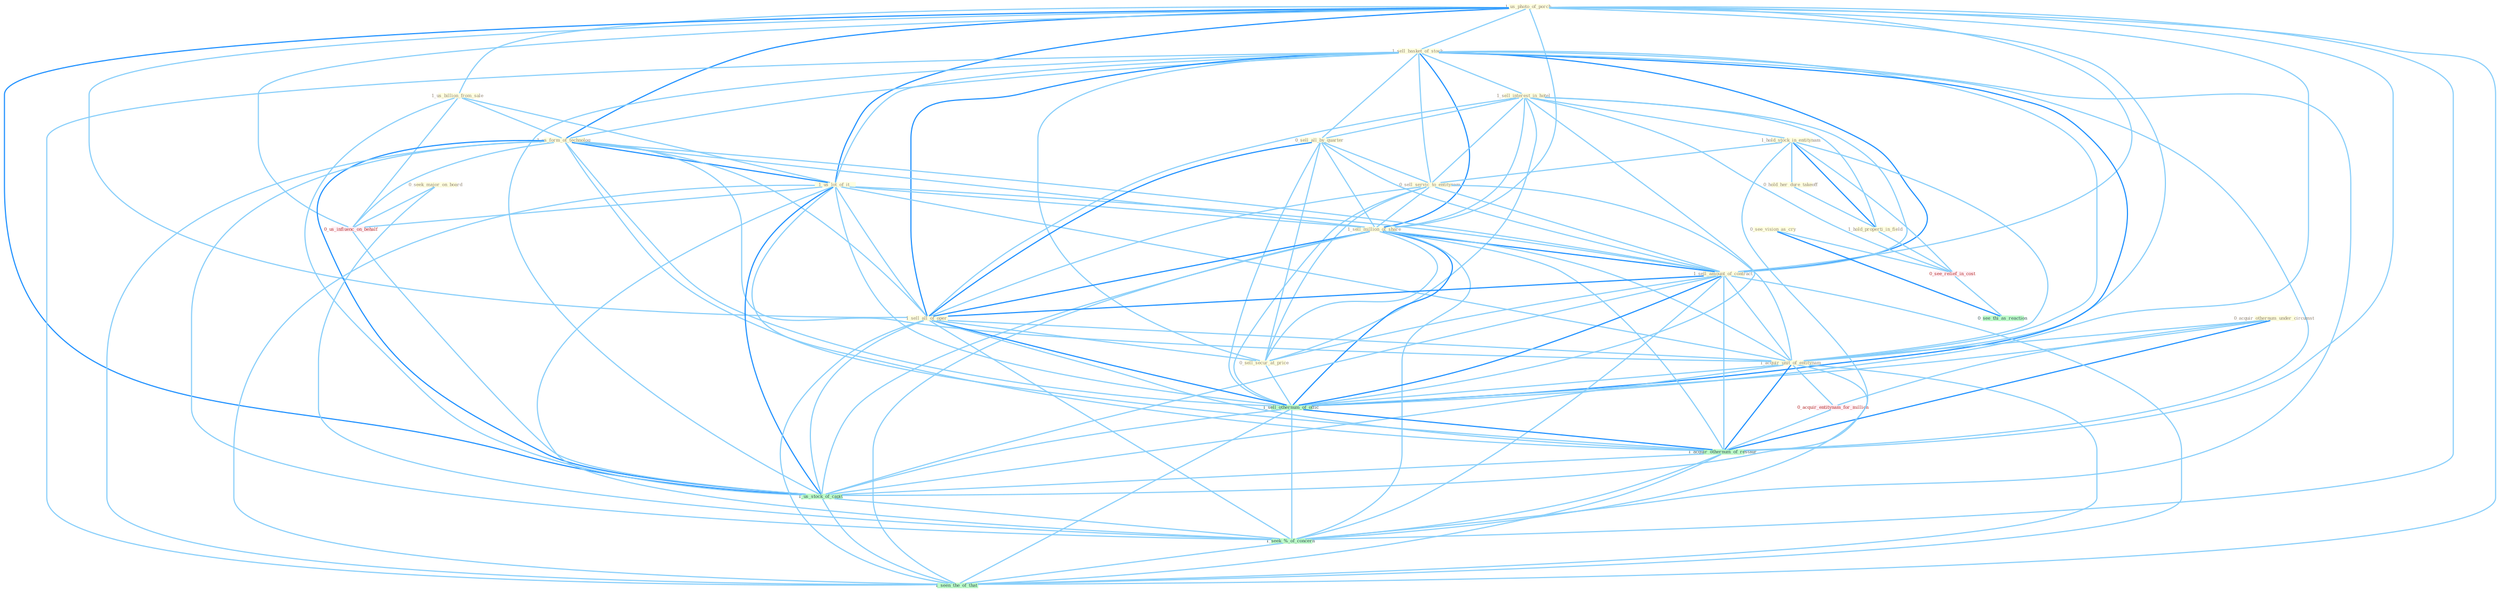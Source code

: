 Graph G{ 
    node
    [shape=polygon,style=filled,width=.5,height=.06,color="#BDFCC9",fixedsize=true,fontsize=4,
    fontcolor="#2f4f4f"];
    {node
    [color="#ffffe0", fontcolor="#8b7d6b"] "1_us_photo_of_porch " "1_sell_basket_of_stock " "1_sell_interest_in_hotel " "1_us_billion_from_sale " "1_us_form_of_technolog " "1_hold_stock_in_entitynam " "1_us_lot_of_it " "0_see_vision_as_cry " "0_hold_her_dure_takeoff " "0_acquir_othernum_under_circumst " "0_sell_all_by_quarter " "1_hold_properti_in_field " "0_sell_servic_to_entitynam " "1_sell_million_of_share " "1_sell_amount_of_contract " "1_sell_all_of_oper " "0_sell_secur_at_price " "1_acquir_unit_of_entitynam " "0_seek_major_on_board "}
{node [color="#fff0f5", fontcolor="#b22222"] "0_acquir_entitynam_for_million " "0_us_influenc_on_behalf " "0_see_relief_in_cost "}
edge [color="#B0E2FF"];

	"1_us_photo_of_porch " -- "1_sell_basket_of_stock " [w="1", color="#87cefa" ];
	"1_us_photo_of_porch " -- "1_us_billion_from_sale " [w="1", color="#87cefa" ];
	"1_us_photo_of_porch " -- "1_us_form_of_technolog " [w="2", color="#1e90ff" , len=0.8];
	"1_us_photo_of_porch " -- "1_us_lot_of_it " [w="2", color="#1e90ff" , len=0.8];
	"1_us_photo_of_porch " -- "1_sell_million_of_share " [w="1", color="#87cefa" ];
	"1_us_photo_of_porch " -- "1_sell_amount_of_contract " [w="1", color="#87cefa" ];
	"1_us_photo_of_porch " -- "1_sell_all_of_oper " [w="1", color="#87cefa" ];
	"1_us_photo_of_porch " -- "1_acquir_unit_of_entitynam " [w="1", color="#87cefa" ];
	"1_us_photo_of_porch " -- "1_sell_othernum_of_offic " [w="1", color="#87cefa" ];
	"1_us_photo_of_porch " -- "0_us_influenc_on_behalf " [w="1", color="#87cefa" ];
	"1_us_photo_of_porch " -- "1_acquir_othernum_of_restaur " [w="1", color="#87cefa" ];
	"1_us_photo_of_porch " -- "1_us_stock_of_capit " [w="2", color="#1e90ff" , len=0.8];
	"1_us_photo_of_porch " -- "1_seek_%_of_concern " [w="1", color="#87cefa" ];
	"1_us_photo_of_porch " -- "1_seen_the_of_that " [w="1", color="#87cefa" ];
	"1_sell_basket_of_stock " -- "1_sell_interest_in_hotel " [w="1", color="#87cefa" ];
	"1_sell_basket_of_stock " -- "1_us_form_of_technolog " [w="1", color="#87cefa" ];
	"1_sell_basket_of_stock " -- "1_us_lot_of_it " [w="1", color="#87cefa" ];
	"1_sell_basket_of_stock " -- "0_sell_all_by_quarter " [w="1", color="#87cefa" ];
	"1_sell_basket_of_stock " -- "0_sell_servic_to_entitynam " [w="1", color="#87cefa" ];
	"1_sell_basket_of_stock " -- "1_sell_million_of_share " [w="2", color="#1e90ff" , len=0.8];
	"1_sell_basket_of_stock " -- "1_sell_amount_of_contract " [w="2", color="#1e90ff" , len=0.8];
	"1_sell_basket_of_stock " -- "1_sell_all_of_oper " [w="2", color="#1e90ff" , len=0.8];
	"1_sell_basket_of_stock " -- "0_sell_secur_at_price " [w="1", color="#87cefa" ];
	"1_sell_basket_of_stock " -- "1_acquir_unit_of_entitynam " [w="1", color="#87cefa" ];
	"1_sell_basket_of_stock " -- "1_sell_othernum_of_offic " [w="2", color="#1e90ff" , len=0.8];
	"1_sell_basket_of_stock " -- "1_acquir_othernum_of_restaur " [w="1", color="#87cefa" ];
	"1_sell_basket_of_stock " -- "1_us_stock_of_capit " [w="1", color="#87cefa" ];
	"1_sell_basket_of_stock " -- "1_seek_%_of_concern " [w="1", color="#87cefa" ];
	"1_sell_basket_of_stock " -- "1_seen_the_of_that " [w="1", color="#87cefa" ];
	"1_sell_interest_in_hotel " -- "1_hold_stock_in_entitynam " [w="1", color="#87cefa" ];
	"1_sell_interest_in_hotel " -- "0_sell_all_by_quarter " [w="1", color="#87cefa" ];
	"1_sell_interest_in_hotel " -- "1_hold_properti_in_field " [w="1", color="#87cefa" ];
	"1_sell_interest_in_hotel " -- "0_sell_servic_to_entitynam " [w="1", color="#87cefa" ];
	"1_sell_interest_in_hotel " -- "1_sell_million_of_share " [w="1", color="#87cefa" ];
	"1_sell_interest_in_hotel " -- "1_sell_amount_of_contract " [w="1", color="#87cefa" ];
	"1_sell_interest_in_hotel " -- "1_sell_all_of_oper " [w="1", color="#87cefa" ];
	"1_sell_interest_in_hotel " -- "0_sell_secur_at_price " [w="1", color="#87cefa" ];
	"1_sell_interest_in_hotel " -- "1_sell_othernum_of_offic " [w="1", color="#87cefa" ];
	"1_sell_interest_in_hotel " -- "0_see_relief_in_cost " [w="1", color="#87cefa" ];
	"1_us_billion_from_sale " -- "1_us_form_of_technolog " [w="1", color="#87cefa" ];
	"1_us_billion_from_sale " -- "1_us_lot_of_it " [w="1", color="#87cefa" ];
	"1_us_billion_from_sale " -- "0_us_influenc_on_behalf " [w="1", color="#87cefa" ];
	"1_us_billion_from_sale " -- "1_us_stock_of_capit " [w="1", color="#87cefa" ];
	"1_us_form_of_technolog " -- "1_us_lot_of_it " [w="2", color="#1e90ff" , len=0.8];
	"1_us_form_of_technolog " -- "1_sell_million_of_share " [w="1", color="#87cefa" ];
	"1_us_form_of_technolog " -- "1_sell_amount_of_contract " [w="1", color="#87cefa" ];
	"1_us_form_of_technolog " -- "1_sell_all_of_oper " [w="1", color="#87cefa" ];
	"1_us_form_of_technolog " -- "1_acquir_unit_of_entitynam " [w="1", color="#87cefa" ];
	"1_us_form_of_technolog " -- "1_sell_othernum_of_offic " [w="1", color="#87cefa" ];
	"1_us_form_of_technolog " -- "0_us_influenc_on_behalf " [w="1", color="#87cefa" ];
	"1_us_form_of_technolog " -- "1_acquir_othernum_of_restaur " [w="1", color="#87cefa" ];
	"1_us_form_of_technolog " -- "1_us_stock_of_capit " [w="2", color="#1e90ff" , len=0.8];
	"1_us_form_of_technolog " -- "1_seek_%_of_concern " [w="1", color="#87cefa" ];
	"1_us_form_of_technolog " -- "1_seen_the_of_that " [w="1", color="#87cefa" ];
	"1_hold_stock_in_entitynam " -- "0_hold_her_dure_takeoff " [w="1", color="#87cefa" ];
	"1_hold_stock_in_entitynam " -- "1_hold_properti_in_field " [w="2", color="#1e90ff" , len=0.8];
	"1_hold_stock_in_entitynam " -- "0_sell_servic_to_entitynam " [w="1", color="#87cefa" ];
	"1_hold_stock_in_entitynam " -- "1_acquir_unit_of_entitynam " [w="1", color="#87cefa" ];
	"1_hold_stock_in_entitynam " -- "0_see_relief_in_cost " [w="1", color="#87cefa" ];
	"1_hold_stock_in_entitynam " -- "1_us_stock_of_capit " [w="1", color="#87cefa" ];
	"1_us_lot_of_it " -- "1_sell_million_of_share " [w="1", color="#87cefa" ];
	"1_us_lot_of_it " -- "1_sell_amount_of_contract " [w="1", color="#87cefa" ];
	"1_us_lot_of_it " -- "1_sell_all_of_oper " [w="1", color="#87cefa" ];
	"1_us_lot_of_it " -- "1_acquir_unit_of_entitynam " [w="1", color="#87cefa" ];
	"1_us_lot_of_it " -- "1_sell_othernum_of_offic " [w="1", color="#87cefa" ];
	"1_us_lot_of_it " -- "0_us_influenc_on_behalf " [w="1", color="#87cefa" ];
	"1_us_lot_of_it " -- "1_acquir_othernum_of_restaur " [w="1", color="#87cefa" ];
	"1_us_lot_of_it " -- "1_us_stock_of_capit " [w="2", color="#1e90ff" , len=0.8];
	"1_us_lot_of_it " -- "1_seek_%_of_concern " [w="1", color="#87cefa" ];
	"1_us_lot_of_it " -- "1_seen_the_of_that " [w="1", color="#87cefa" ];
	"0_see_vision_as_cry " -- "0_see_relief_in_cost " [w="1", color="#87cefa" ];
	"0_see_vision_as_cry " -- "0_see_thi_as_reaction " [w="2", color="#1e90ff" , len=0.8];
	"0_hold_her_dure_takeoff " -- "1_hold_properti_in_field " [w="1", color="#87cefa" ];
	"0_acquir_othernum_under_circumst " -- "1_acquir_unit_of_entitynam " [w="1", color="#87cefa" ];
	"0_acquir_othernum_under_circumst " -- "0_acquir_entitynam_for_million " [w="1", color="#87cefa" ];
	"0_acquir_othernum_under_circumst " -- "1_sell_othernum_of_offic " [w="1", color="#87cefa" ];
	"0_acquir_othernum_under_circumst " -- "1_acquir_othernum_of_restaur " [w="2", color="#1e90ff" , len=0.8];
	"0_sell_all_by_quarter " -- "0_sell_servic_to_entitynam " [w="1", color="#87cefa" ];
	"0_sell_all_by_quarter " -- "1_sell_million_of_share " [w="1", color="#87cefa" ];
	"0_sell_all_by_quarter " -- "1_sell_amount_of_contract " [w="1", color="#87cefa" ];
	"0_sell_all_by_quarter " -- "1_sell_all_of_oper " [w="2", color="#1e90ff" , len=0.8];
	"0_sell_all_by_quarter " -- "0_sell_secur_at_price " [w="1", color="#87cefa" ];
	"0_sell_all_by_quarter " -- "1_sell_othernum_of_offic " [w="1", color="#87cefa" ];
	"1_hold_properti_in_field " -- "0_see_relief_in_cost " [w="1", color="#87cefa" ];
	"0_sell_servic_to_entitynam " -- "1_sell_million_of_share " [w="1", color="#87cefa" ];
	"0_sell_servic_to_entitynam " -- "1_sell_amount_of_contract " [w="1", color="#87cefa" ];
	"0_sell_servic_to_entitynam " -- "1_sell_all_of_oper " [w="1", color="#87cefa" ];
	"0_sell_servic_to_entitynam " -- "0_sell_secur_at_price " [w="1", color="#87cefa" ];
	"0_sell_servic_to_entitynam " -- "1_acquir_unit_of_entitynam " [w="1", color="#87cefa" ];
	"0_sell_servic_to_entitynam " -- "1_sell_othernum_of_offic " [w="1", color="#87cefa" ];
	"1_sell_million_of_share " -- "1_sell_amount_of_contract " [w="2", color="#1e90ff" , len=0.8];
	"1_sell_million_of_share " -- "1_sell_all_of_oper " [w="2", color="#1e90ff" , len=0.8];
	"1_sell_million_of_share " -- "0_sell_secur_at_price " [w="1", color="#87cefa" ];
	"1_sell_million_of_share " -- "1_acquir_unit_of_entitynam " [w="1", color="#87cefa" ];
	"1_sell_million_of_share " -- "1_sell_othernum_of_offic " [w="2", color="#1e90ff" , len=0.8];
	"1_sell_million_of_share " -- "1_acquir_othernum_of_restaur " [w="1", color="#87cefa" ];
	"1_sell_million_of_share " -- "1_us_stock_of_capit " [w="1", color="#87cefa" ];
	"1_sell_million_of_share " -- "1_seek_%_of_concern " [w="1", color="#87cefa" ];
	"1_sell_million_of_share " -- "1_seen_the_of_that " [w="1", color="#87cefa" ];
	"1_sell_amount_of_contract " -- "1_sell_all_of_oper " [w="2", color="#1e90ff" , len=0.8];
	"1_sell_amount_of_contract " -- "0_sell_secur_at_price " [w="1", color="#87cefa" ];
	"1_sell_amount_of_contract " -- "1_acquir_unit_of_entitynam " [w="1", color="#87cefa" ];
	"1_sell_amount_of_contract " -- "1_sell_othernum_of_offic " [w="2", color="#1e90ff" , len=0.8];
	"1_sell_amount_of_contract " -- "1_acquir_othernum_of_restaur " [w="1", color="#87cefa" ];
	"1_sell_amount_of_contract " -- "1_us_stock_of_capit " [w="1", color="#87cefa" ];
	"1_sell_amount_of_contract " -- "1_seek_%_of_concern " [w="1", color="#87cefa" ];
	"1_sell_amount_of_contract " -- "1_seen_the_of_that " [w="1", color="#87cefa" ];
	"1_sell_all_of_oper " -- "0_sell_secur_at_price " [w="1", color="#87cefa" ];
	"1_sell_all_of_oper " -- "1_acquir_unit_of_entitynam " [w="1", color="#87cefa" ];
	"1_sell_all_of_oper " -- "1_sell_othernum_of_offic " [w="2", color="#1e90ff" , len=0.8];
	"1_sell_all_of_oper " -- "1_acquir_othernum_of_restaur " [w="1", color="#87cefa" ];
	"1_sell_all_of_oper " -- "1_us_stock_of_capit " [w="1", color="#87cefa" ];
	"1_sell_all_of_oper " -- "1_seek_%_of_concern " [w="1", color="#87cefa" ];
	"1_sell_all_of_oper " -- "1_seen_the_of_that " [w="1", color="#87cefa" ];
	"0_sell_secur_at_price " -- "1_sell_othernum_of_offic " [w="1", color="#87cefa" ];
	"1_acquir_unit_of_entitynam " -- "0_acquir_entitynam_for_million " [w="1", color="#87cefa" ];
	"1_acquir_unit_of_entitynam " -- "1_sell_othernum_of_offic " [w="1", color="#87cefa" ];
	"1_acquir_unit_of_entitynam " -- "1_acquir_othernum_of_restaur " [w="2", color="#1e90ff" , len=0.8];
	"1_acquir_unit_of_entitynam " -- "1_us_stock_of_capit " [w="1", color="#87cefa" ];
	"1_acquir_unit_of_entitynam " -- "1_seek_%_of_concern " [w="1", color="#87cefa" ];
	"1_acquir_unit_of_entitynam " -- "1_seen_the_of_that " [w="1", color="#87cefa" ];
	"0_seek_major_on_board " -- "0_us_influenc_on_behalf " [w="1", color="#87cefa" ];
	"0_seek_major_on_board " -- "1_seek_%_of_concern " [w="1", color="#87cefa" ];
	"0_acquir_entitynam_for_million " -- "1_acquir_othernum_of_restaur " [w="1", color="#87cefa" ];
	"1_sell_othernum_of_offic " -- "1_acquir_othernum_of_restaur " [w="2", color="#1e90ff" , len=0.8];
	"1_sell_othernum_of_offic " -- "1_us_stock_of_capit " [w="1", color="#87cefa" ];
	"1_sell_othernum_of_offic " -- "1_seek_%_of_concern " [w="1", color="#87cefa" ];
	"1_sell_othernum_of_offic " -- "1_seen_the_of_that " [w="1", color="#87cefa" ];
	"0_us_influenc_on_behalf " -- "1_us_stock_of_capit " [w="1", color="#87cefa" ];
	"0_see_relief_in_cost " -- "0_see_thi_as_reaction " [w="1", color="#87cefa" ];
	"1_acquir_othernum_of_restaur " -- "1_us_stock_of_capit " [w="1", color="#87cefa" ];
	"1_acquir_othernum_of_restaur " -- "1_seek_%_of_concern " [w="1", color="#87cefa" ];
	"1_acquir_othernum_of_restaur " -- "1_seen_the_of_that " [w="1", color="#87cefa" ];
	"1_us_stock_of_capit " -- "1_seek_%_of_concern " [w="1", color="#87cefa" ];
	"1_us_stock_of_capit " -- "1_seen_the_of_that " [w="1", color="#87cefa" ];
	"1_seek_%_of_concern " -- "1_seen_the_of_that " [w="1", color="#87cefa" ];
}